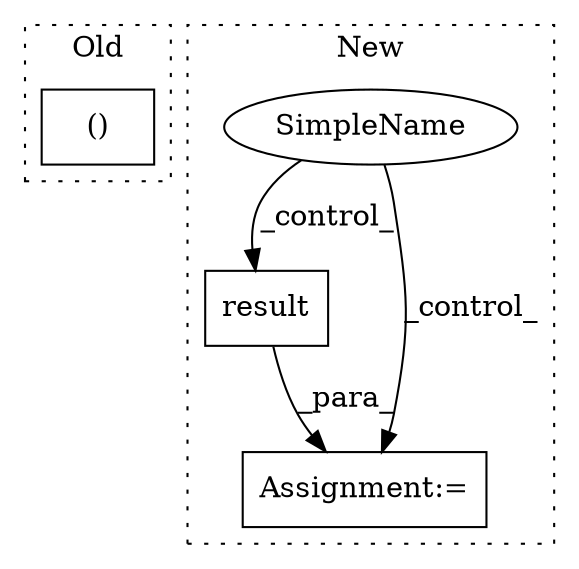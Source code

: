 digraph G {
subgraph cluster0 {
1 [label="()" a="106" s="5325" l="49" shape="box"];
label = "Old";
style="dotted";
}
subgraph cluster1 {
2 [label="result" a="32" s="9322" l="8" shape="box"];
3 [label="Assignment:=" a="7" s="9303" l="1" shape="box"];
4 [label="SimpleName" a="42" s="" l="" shape="ellipse"];
label = "New";
style="dotted";
}
2 -> 3 [label="_para_"];
4 -> 3 [label="_control_"];
4 -> 2 [label="_control_"];
}